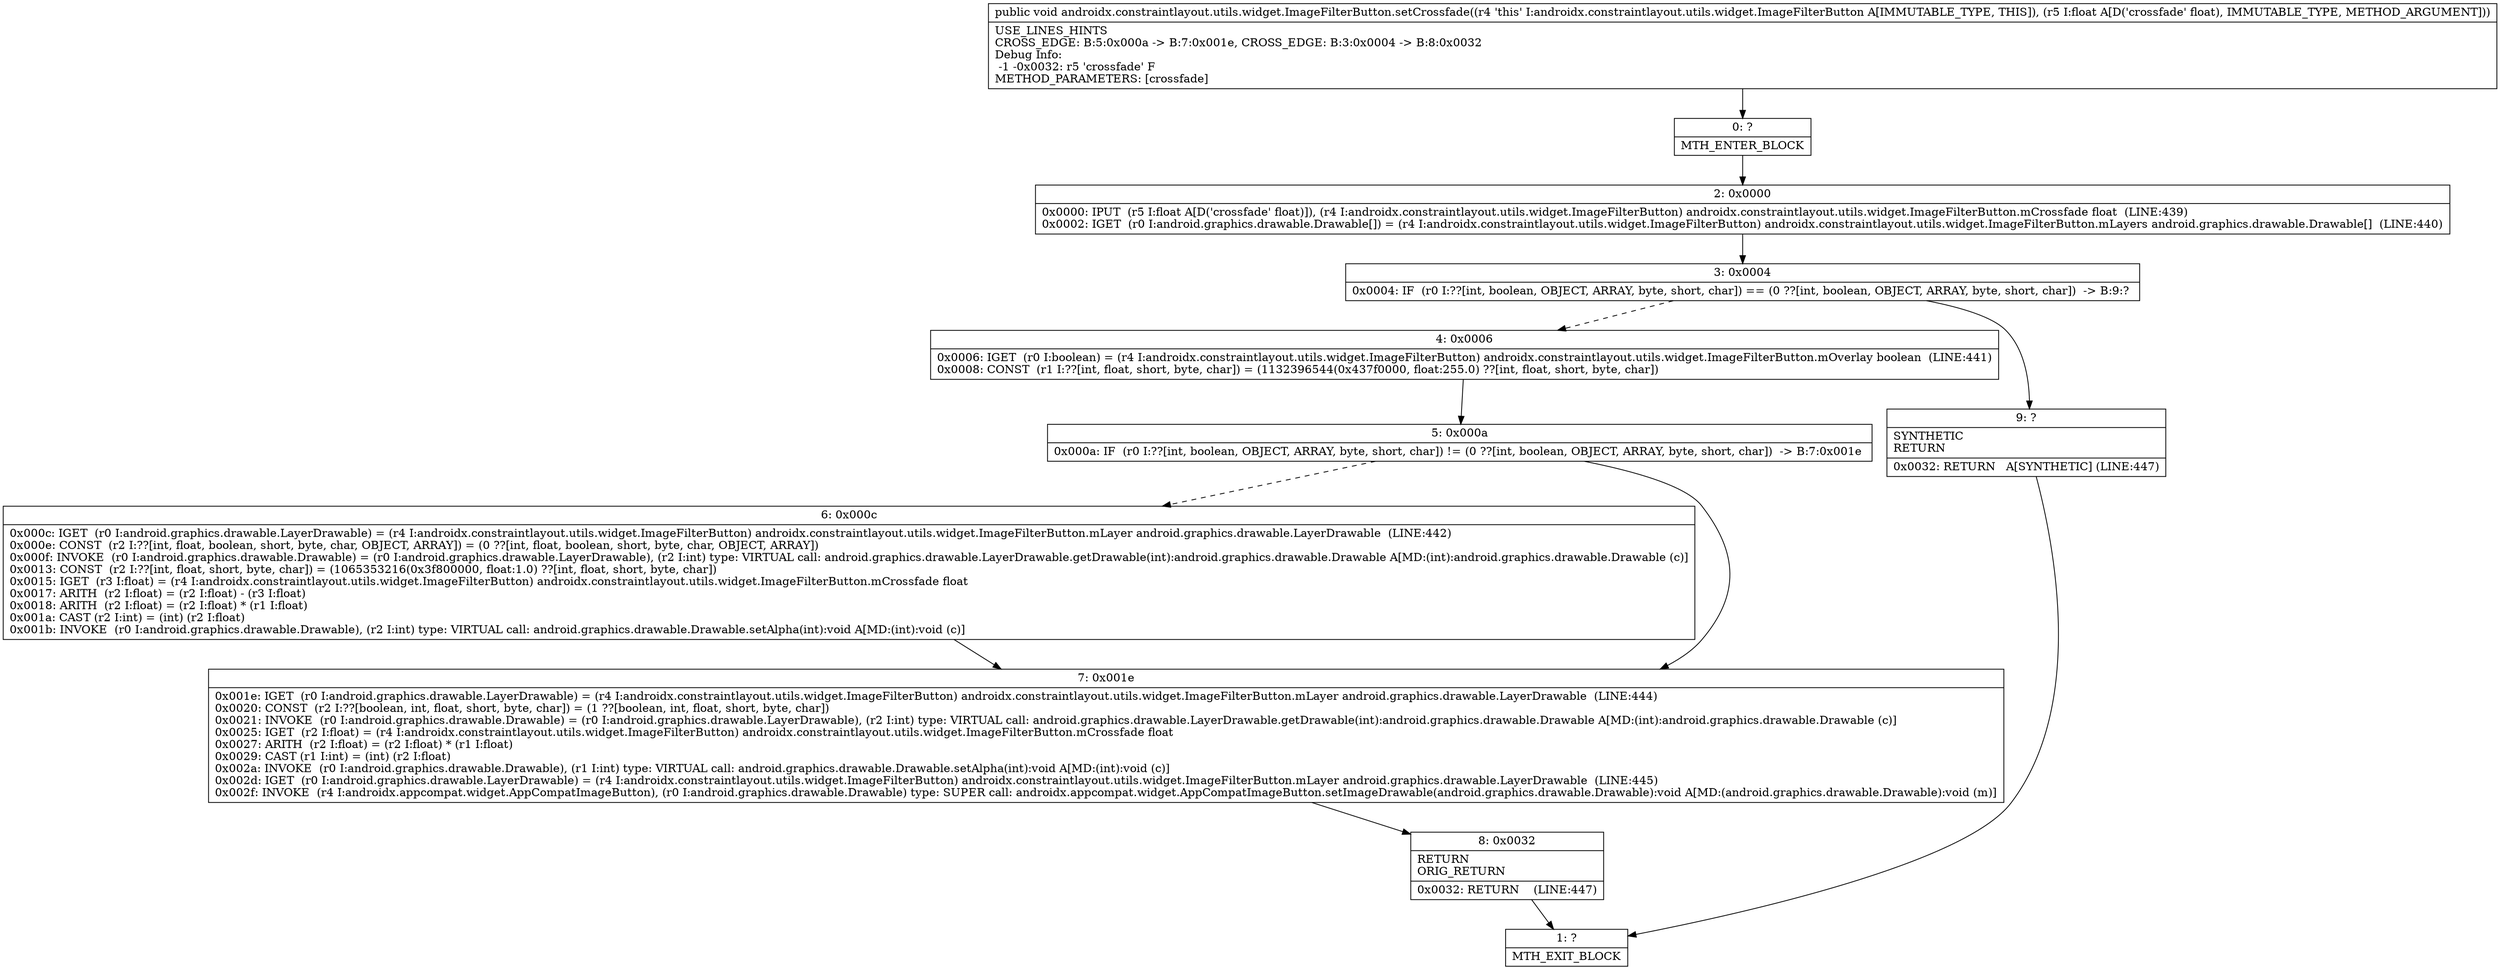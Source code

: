 digraph "CFG forandroidx.constraintlayout.utils.widget.ImageFilterButton.setCrossfade(F)V" {
Node_0 [shape=record,label="{0\:\ ?|MTH_ENTER_BLOCK\l}"];
Node_2 [shape=record,label="{2\:\ 0x0000|0x0000: IPUT  (r5 I:float A[D('crossfade' float)]), (r4 I:androidx.constraintlayout.utils.widget.ImageFilterButton) androidx.constraintlayout.utils.widget.ImageFilterButton.mCrossfade float  (LINE:439)\l0x0002: IGET  (r0 I:android.graphics.drawable.Drawable[]) = (r4 I:androidx.constraintlayout.utils.widget.ImageFilterButton) androidx.constraintlayout.utils.widget.ImageFilterButton.mLayers android.graphics.drawable.Drawable[]  (LINE:440)\l}"];
Node_3 [shape=record,label="{3\:\ 0x0004|0x0004: IF  (r0 I:??[int, boolean, OBJECT, ARRAY, byte, short, char]) == (0 ??[int, boolean, OBJECT, ARRAY, byte, short, char])  \-\> B:9:? \l}"];
Node_4 [shape=record,label="{4\:\ 0x0006|0x0006: IGET  (r0 I:boolean) = (r4 I:androidx.constraintlayout.utils.widget.ImageFilterButton) androidx.constraintlayout.utils.widget.ImageFilterButton.mOverlay boolean  (LINE:441)\l0x0008: CONST  (r1 I:??[int, float, short, byte, char]) = (1132396544(0x437f0000, float:255.0) ??[int, float, short, byte, char]) \l}"];
Node_5 [shape=record,label="{5\:\ 0x000a|0x000a: IF  (r0 I:??[int, boolean, OBJECT, ARRAY, byte, short, char]) != (0 ??[int, boolean, OBJECT, ARRAY, byte, short, char])  \-\> B:7:0x001e \l}"];
Node_6 [shape=record,label="{6\:\ 0x000c|0x000c: IGET  (r0 I:android.graphics.drawable.LayerDrawable) = (r4 I:androidx.constraintlayout.utils.widget.ImageFilterButton) androidx.constraintlayout.utils.widget.ImageFilterButton.mLayer android.graphics.drawable.LayerDrawable  (LINE:442)\l0x000e: CONST  (r2 I:??[int, float, boolean, short, byte, char, OBJECT, ARRAY]) = (0 ??[int, float, boolean, short, byte, char, OBJECT, ARRAY]) \l0x000f: INVOKE  (r0 I:android.graphics.drawable.Drawable) = (r0 I:android.graphics.drawable.LayerDrawable), (r2 I:int) type: VIRTUAL call: android.graphics.drawable.LayerDrawable.getDrawable(int):android.graphics.drawable.Drawable A[MD:(int):android.graphics.drawable.Drawable (c)]\l0x0013: CONST  (r2 I:??[int, float, short, byte, char]) = (1065353216(0x3f800000, float:1.0) ??[int, float, short, byte, char]) \l0x0015: IGET  (r3 I:float) = (r4 I:androidx.constraintlayout.utils.widget.ImageFilterButton) androidx.constraintlayout.utils.widget.ImageFilterButton.mCrossfade float \l0x0017: ARITH  (r2 I:float) = (r2 I:float) \- (r3 I:float) \l0x0018: ARITH  (r2 I:float) = (r2 I:float) * (r1 I:float) \l0x001a: CAST (r2 I:int) = (int) (r2 I:float) \l0x001b: INVOKE  (r0 I:android.graphics.drawable.Drawable), (r2 I:int) type: VIRTUAL call: android.graphics.drawable.Drawable.setAlpha(int):void A[MD:(int):void (c)]\l}"];
Node_7 [shape=record,label="{7\:\ 0x001e|0x001e: IGET  (r0 I:android.graphics.drawable.LayerDrawable) = (r4 I:androidx.constraintlayout.utils.widget.ImageFilterButton) androidx.constraintlayout.utils.widget.ImageFilterButton.mLayer android.graphics.drawable.LayerDrawable  (LINE:444)\l0x0020: CONST  (r2 I:??[boolean, int, float, short, byte, char]) = (1 ??[boolean, int, float, short, byte, char]) \l0x0021: INVOKE  (r0 I:android.graphics.drawable.Drawable) = (r0 I:android.graphics.drawable.LayerDrawable), (r2 I:int) type: VIRTUAL call: android.graphics.drawable.LayerDrawable.getDrawable(int):android.graphics.drawable.Drawable A[MD:(int):android.graphics.drawable.Drawable (c)]\l0x0025: IGET  (r2 I:float) = (r4 I:androidx.constraintlayout.utils.widget.ImageFilterButton) androidx.constraintlayout.utils.widget.ImageFilterButton.mCrossfade float \l0x0027: ARITH  (r2 I:float) = (r2 I:float) * (r1 I:float) \l0x0029: CAST (r1 I:int) = (int) (r2 I:float) \l0x002a: INVOKE  (r0 I:android.graphics.drawable.Drawable), (r1 I:int) type: VIRTUAL call: android.graphics.drawable.Drawable.setAlpha(int):void A[MD:(int):void (c)]\l0x002d: IGET  (r0 I:android.graphics.drawable.LayerDrawable) = (r4 I:androidx.constraintlayout.utils.widget.ImageFilterButton) androidx.constraintlayout.utils.widget.ImageFilterButton.mLayer android.graphics.drawable.LayerDrawable  (LINE:445)\l0x002f: INVOKE  (r4 I:androidx.appcompat.widget.AppCompatImageButton), (r0 I:android.graphics.drawable.Drawable) type: SUPER call: androidx.appcompat.widget.AppCompatImageButton.setImageDrawable(android.graphics.drawable.Drawable):void A[MD:(android.graphics.drawable.Drawable):void (m)]\l}"];
Node_8 [shape=record,label="{8\:\ 0x0032|RETURN\lORIG_RETURN\l|0x0032: RETURN    (LINE:447)\l}"];
Node_1 [shape=record,label="{1\:\ ?|MTH_EXIT_BLOCK\l}"];
Node_9 [shape=record,label="{9\:\ ?|SYNTHETIC\lRETURN\l|0x0032: RETURN   A[SYNTHETIC] (LINE:447)\l}"];
MethodNode[shape=record,label="{public void androidx.constraintlayout.utils.widget.ImageFilterButton.setCrossfade((r4 'this' I:androidx.constraintlayout.utils.widget.ImageFilterButton A[IMMUTABLE_TYPE, THIS]), (r5 I:float A[D('crossfade' float), IMMUTABLE_TYPE, METHOD_ARGUMENT]))  | USE_LINES_HINTS\lCROSS_EDGE: B:5:0x000a \-\> B:7:0x001e, CROSS_EDGE: B:3:0x0004 \-\> B:8:0x0032\lDebug Info:\l  \-1 \-0x0032: r5 'crossfade' F\lMETHOD_PARAMETERS: [crossfade]\l}"];
MethodNode -> Node_0;Node_0 -> Node_2;
Node_2 -> Node_3;
Node_3 -> Node_4[style=dashed];
Node_3 -> Node_9;
Node_4 -> Node_5;
Node_5 -> Node_6[style=dashed];
Node_5 -> Node_7;
Node_6 -> Node_7;
Node_7 -> Node_8;
Node_8 -> Node_1;
Node_9 -> Node_1;
}

